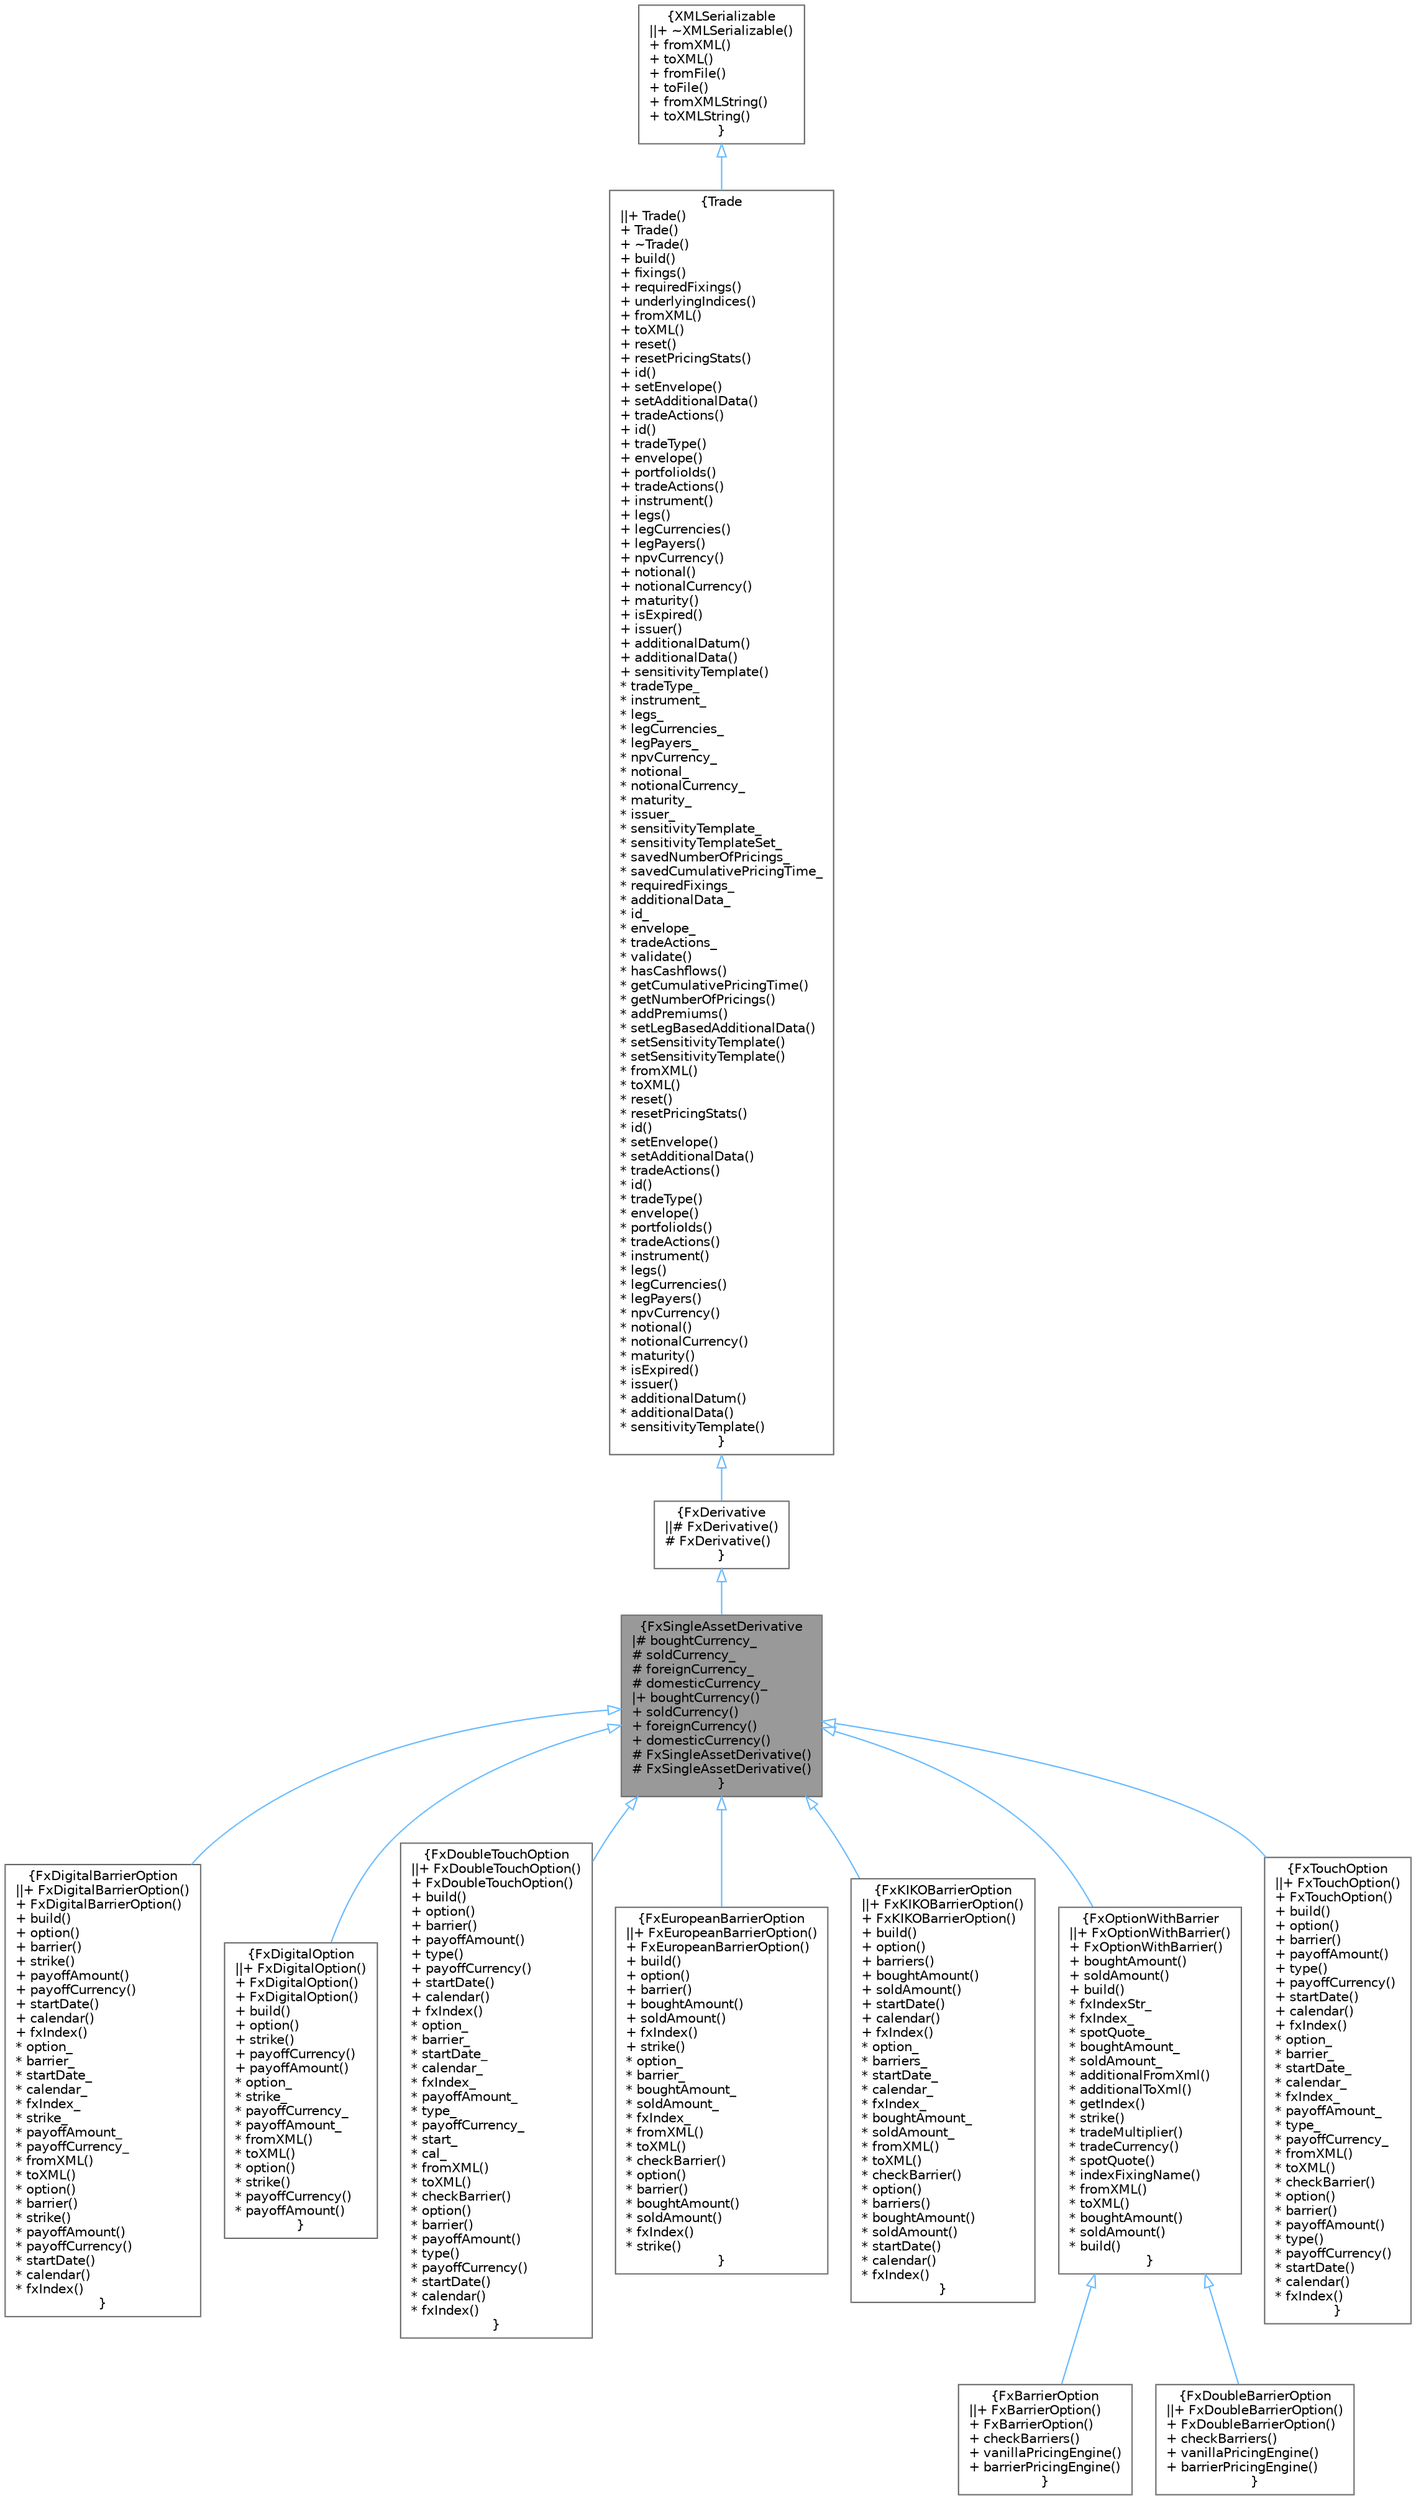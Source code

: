 digraph "FxSingleAssetDerivative"
{
 // INTERACTIVE_SVG=YES
 // LATEX_PDF_SIZE
  bgcolor="transparent";
  edge [fontname=Helvetica,fontsize=10,labelfontname=Helvetica,labelfontsize=10];
  node [fontname=Helvetica,fontsize=10,shape=box,height=0.2,width=0.4];
  Node1 [label="{FxSingleAssetDerivative\n|# boughtCurrency_\l# soldCurrency_\l# foreignCurrency_\l# domesticCurrency_\l|+ boughtCurrency()\l+ soldCurrency()\l+ foreignCurrency()\l+ domesticCurrency()\l# FxSingleAssetDerivative()\l# FxSingleAssetDerivative()\l}",height=0.2,width=0.4,color="gray40", fillcolor="grey60", style="filled", fontcolor="black",tooltip="Base class for all single asset FX Derivaties."];
  Node2 -> Node1 [dir="back",color="steelblue1",style="solid",arrowtail="onormal"];
  Node2 [label="{FxDerivative\n||# FxDerivative()\l# FxDerivative()\l}",height=0.2,width=0.4,color="gray40", fillcolor="white", style="filled",URL="$classore_1_1data_1_1_fx_derivative.html",tooltip="Base class for all FX Derivaties."];
  Node3 -> Node2 [dir="back",color="steelblue1",style="solid",arrowtail="onormal"];
  Node3 [label="{Trade\n||+ Trade()\l+ Trade()\l+ ~Trade()\l+ build()\l+ fixings()\l+ requiredFixings()\l+ underlyingIndices()\l+ fromXML()\l+ toXML()\l+ reset()\l+ resetPricingStats()\l+ id()\l+ setEnvelope()\l+ setAdditionalData()\l+ tradeActions()\l+ id()\l+ tradeType()\l+ envelope()\l+ portfolioIds()\l+ tradeActions()\l+ instrument()\l+ legs()\l+ legCurrencies()\l+ legPayers()\l+ npvCurrency()\l+ notional()\l+ notionalCurrency()\l+ maturity()\l+ isExpired()\l+ issuer()\l+ additionalDatum()\l+ additionalData()\l+ sensitivityTemplate()\l* tradeType_\l* instrument_\l* legs_\l* legCurrencies_\l* legPayers_\l* npvCurrency_\l* notional_\l* notionalCurrency_\l* maturity_\l* issuer_\l* sensitivityTemplate_\l* sensitivityTemplateSet_\l* savedNumberOfPricings_\l* savedCumulativePricingTime_\l* requiredFixings_\l* additionalData_\l* id_\l* envelope_\l* tradeActions_\l* validate()\l* hasCashflows()\l* getCumulativePricingTime()\l* getNumberOfPricings()\l* addPremiums()\l* setLegBasedAdditionalData()\l* setSensitivityTemplate()\l* setSensitivityTemplate()\l* fromXML()\l* toXML()\l* reset()\l* resetPricingStats()\l* id()\l* setEnvelope()\l* setAdditionalData()\l* tradeActions()\l* id()\l* tradeType()\l* envelope()\l* portfolioIds()\l* tradeActions()\l* instrument()\l* legs()\l* legCurrencies()\l* legPayers()\l* npvCurrency()\l* notional()\l* notionalCurrency()\l* maturity()\l* isExpired()\l* issuer()\l* additionalDatum()\l* additionalData()\l* sensitivityTemplate()\l}",height=0.2,width=0.4,color="gray40", fillcolor="white", style="filled",URL="$classore_1_1data_1_1_trade.html",tooltip="Trade base class."];
  Node4 -> Node3 [dir="back",color="steelblue1",style="solid",arrowtail="onormal"];
  Node4 [label="{XMLSerializable\n||+ ~XMLSerializable()\l+ fromXML()\l+ toXML()\l+ fromFile()\l+ toFile()\l+ fromXMLString()\l+ toXMLString()\l}",height=0.2,width=0.4,color="gray40", fillcolor="white", style="filled",URL="$classore_1_1data_1_1_x_m_l_serializable.html",tooltip="Base class for all serializable classes."];
  Node1 -> Node5 [dir="back",color="steelblue1",style="solid",arrowtail="onormal"];
  Node5 [label="{FxDigitalBarrierOption\n||+ FxDigitalBarrierOption()\l+ FxDigitalBarrierOption()\l+ build()\l+ option()\l+ barrier()\l+ strike()\l+ payoffAmount()\l+ payoffCurrency()\l+ startDate()\l+ calendar()\l+ fxIndex()\l* option_\l* barrier_\l* startDate_\l* calendar_\l* fxIndex_\l* strike_\l* payoffAmount_\l* payoffCurrency_\l* fromXML()\l* toXML()\l* option()\l* barrier()\l* strike()\l* payoffAmount()\l* payoffCurrency()\l* startDate()\l* calendar()\l* fxIndex()\l}",height=0.2,width=0.4,color="gray40", fillcolor="white", style="filled",URL="$classore_1_1data_1_1_fx_digital_barrier_option.html",tooltip="Serializable FX Digital Barrier Option."];
  Node1 -> Node6 [dir="back",color="steelblue1",style="solid",arrowtail="onormal"];
  Node6 [label="{FxDigitalOption\n||+ FxDigitalOption()\l+ FxDigitalOption()\l+ FxDigitalOption()\l+ build()\l+ option()\l+ strike()\l+ payoffCurrency()\l+ payoffAmount()\l* option_\l* strike_\l* payoffCurrency_\l* payoffAmount_\l* fromXML()\l* toXML()\l* option()\l* strike()\l* payoffCurrency()\l* payoffAmount()\l}",height=0.2,width=0.4,color="gray40", fillcolor="white", style="filled",URL="$classore_1_1data_1_1_fx_digital_option.html",tooltip="Serializable FX Digital Option."];
  Node1 -> Node7 [dir="back",color="steelblue1",style="solid",arrowtail="onormal"];
  Node7 [label="{FxDoubleTouchOption\n||+ FxDoubleTouchOption()\l+ FxDoubleTouchOption()\l+ build()\l+ option()\l+ barrier()\l+ payoffAmount()\l+ type()\l+ payoffCurrency()\l+ startDate()\l+ calendar()\l+ fxIndex()\l* option_\l* barrier_\l* startDate_\l* calendar_\l* fxIndex_\l* payoffAmount_\l* type_\l* payoffCurrency_\l* start_\l* cal_\l* fromXML()\l* toXML()\l* checkBarrier()\l* option()\l* barrier()\l* payoffAmount()\l* type()\l* payoffCurrency()\l* startDate()\l* calendar()\l* fxIndex()\l}",height=0.2,width=0.4,color="gray40", fillcolor="white", style="filled",URL="$classore_1_1data_1_1_fx_double_touch_option.html",tooltip="Serializable FX Double One-Touch/No-Touch Option."];
  Node1 -> Node8 [dir="back",color="steelblue1",style="solid",arrowtail="onormal"];
  Node8 [label="{FxEuropeanBarrierOption\n||+ FxEuropeanBarrierOption()\l+ FxEuropeanBarrierOption()\l+ build()\l+ option()\l+ barrier()\l+ boughtAmount()\l+ soldAmount()\l+ fxIndex()\l+ strike()\l* option_\l* barrier_\l* boughtAmount_\l* soldAmount_\l* fxIndex_\l* fromXML()\l* toXML()\l* checkBarrier()\l* option()\l* barrier()\l* boughtAmount()\l* soldAmount()\l* fxIndex()\l* strike()\l}",height=0.2,width=0.4,color="gray40", fillcolor="white", style="filled",URL="$classore_1_1data_1_1_fx_european_barrier_option.html",tooltip="Serializable FX European Barrier Option."];
  Node1 -> Node9 [dir="back",color="steelblue1",style="solid",arrowtail="onormal"];
  Node9 [label="{FxKIKOBarrierOption\n||+ FxKIKOBarrierOption()\l+ FxKIKOBarrierOption()\l+ build()\l+ option()\l+ barriers()\l+ boughtAmount()\l+ soldAmount()\l+ startDate()\l+ calendar()\l+ fxIndex()\l* option_\l* barriers_\l* startDate_\l* calendar_\l* fxIndex_\l* boughtAmount_\l* soldAmount_\l* fromXML()\l* toXML()\l* checkBarrier()\l* option()\l* barriers()\l* boughtAmount()\l* soldAmount()\l* startDate()\l* calendar()\l* fxIndex()\l}",height=0.2,width=0.4,color="gray40", fillcolor="white", style="filled",URL="$classore_1_1data_1_1_fx_k_i_k_o_barrier_option.html",tooltip="Serializable FX KIKO Barrier Option."];
  Node1 -> Node10 [dir="back",color="steelblue1",style="solid",arrowtail="onormal"];
  Node10 [label="{FxOptionWithBarrier\n||+ FxOptionWithBarrier()\l+ FxOptionWithBarrier()\l+ boughtAmount()\l+ soldAmount()\l+ build()\l* fxIndexStr_\l* fxIndex_\l* spotQuote_\l* boughtAmount_\l* soldAmount_\l* additionalFromXml()\l* additionalToXml()\l* getIndex()\l* strike()\l* tradeMultiplier()\l* tradeCurrency()\l* spotQuote()\l* indexFixingName()\l* fromXML()\l* toXML()\l* boughtAmount()\l* soldAmount()\l* build()\l}",height=0.2,width=0.4,color="gray40", fillcolor="white", style="filled",URL="$classore_1_1data_1_1_fx_option_with_barrier.html",tooltip=" "];
  Node10 -> Node11 [dir="back",color="steelblue1",style="solid",arrowtail="onormal"];
  Node11 [label="{FxBarrierOption\n||+ FxBarrierOption()\l+ FxBarrierOption()\l+ checkBarriers()\l+ vanillaPricingEngine()\l+ barrierPricingEngine()\l}",height=0.2,width=0.4,color="gray40", fillcolor="white", style="filled",URL="$classore_1_1data_1_1_fx_barrier_option.html",tooltip="Serializable FX Barrier Option."];
  Node10 -> Node12 [dir="back",color="steelblue1",style="solid",arrowtail="onormal"];
  Node12 [label="{FxDoubleBarrierOption\n||+ FxDoubleBarrierOption()\l+ FxDoubleBarrierOption()\l+ checkBarriers()\l+ vanillaPricingEngine()\l+ barrierPricingEngine()\l}",height=0.2,width=0.4,color="gray40", fillcolor="white", style="filled",URL="$classore_1_1data_1_1_fx_double_barrier_option.html",tooltip="Serializable FX Double Barrier Option."];
  Node1 -> Node13 [dir="back",color="steelblue1",style="solid",arrowtail="onormal"];
  Node13 [label="{FxTouchOption\n||+ FxTouchOption()\l+ FxTouchOption()\l+ build()\l+ option()\l+ barrier()\l+ payoffAmount()\l+ type()\l+ payoffCurrency()\l+ startDate()\l+ calendar()\l+ fxIndex()\l* option_\l* barrier_\l* startDate_\l* calendar_\l* fxIndex_\l* payoffAmount_\l* type_\l* payoffCurrency_\l* fromXML()\l* toXML()\l* checkBarrier()\l* option()\l* barrier()\l* payoffAmount()\l* type()\l* payoffCurrency()\l* startDate()\l* calendar()\l* fxIndex()\l}",height=0.2,width=0.4,color="gray40", fillcolor="white", style="filled",URL="$classore_1_1data_1_1_fx_touch_option.html",tooltip="Serializable FX One-Touch/No-Touch Option."];
}
